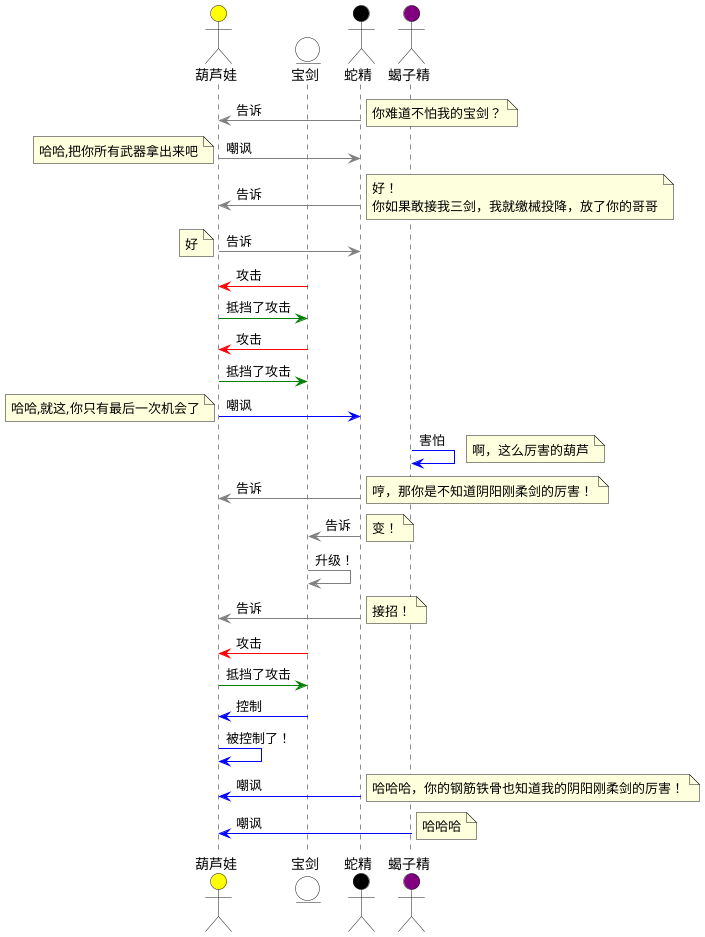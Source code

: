 'https://www.bilibili.com/video/BV1zQ4y1d7dQ?p=6 
'7:55-9:20

@startuml
actor       葫芦娃   as gourd #Yellow
entity      宝剑  as sword #White
actor       蛇精    as snake  #Black 
actor       蝎子精    as scorpion   #Purple 

snake -[#Grey]> gourd : 告诉
note right
    你难道不怕我的宝剑？
end note

gourd -[#Grey]> snake : 嘲讽
note left: 哈哈,把你所有武器拿出来吧

snake -[#Grey]> gourd : 告诉
note right
好！
你如果敢接我三剑，我就缴械投降，放了你的哥哥
end note

gourd -[#Grey]> snake : 告诉
note left: 好

sword -[#Red]> gourd : 攻击
gourd -[#Green]> sword : 抵挡了攻击
sword -[#Red]> gourd : 攻击
gourd -[#Green]> sword : 抵挡了攻击

gourd -[#Blue]> snake : 嘲讽
note left: 哈哈,就这,你只有最后一次机会了

scorpion -[#Blue]> scorpion : 害怕
note right: 啊，这么厉害的葫芦


snake -[#Gray]> gourd :告诉
note right: 哼，那你是不知道阴阳刚柔剑的厉害！

snake -[#Grey]> sword : 告诉
note right: 变！

sword -[#Grey]>  sword : 升级！

snake -[#Grey]> gourd : 告诉
note right: 接招！

sword -[#Red]> gourd : 攻击
gourd -[#Green]> sword : 抵挡了攻击
sword -[#Blue]> gourd : 控制
gourd -[#Blue]> gourd : 被控制了！

snake -[#Blue]> gourd :嘲讽
note right: 哈哈哈，你的钢筋铁骨也知道我的阴阳刚柔剑的厉害！

scorpion -[#Blue]> gourd : 嘲讽
note right: 哈哈哈
@enduml

